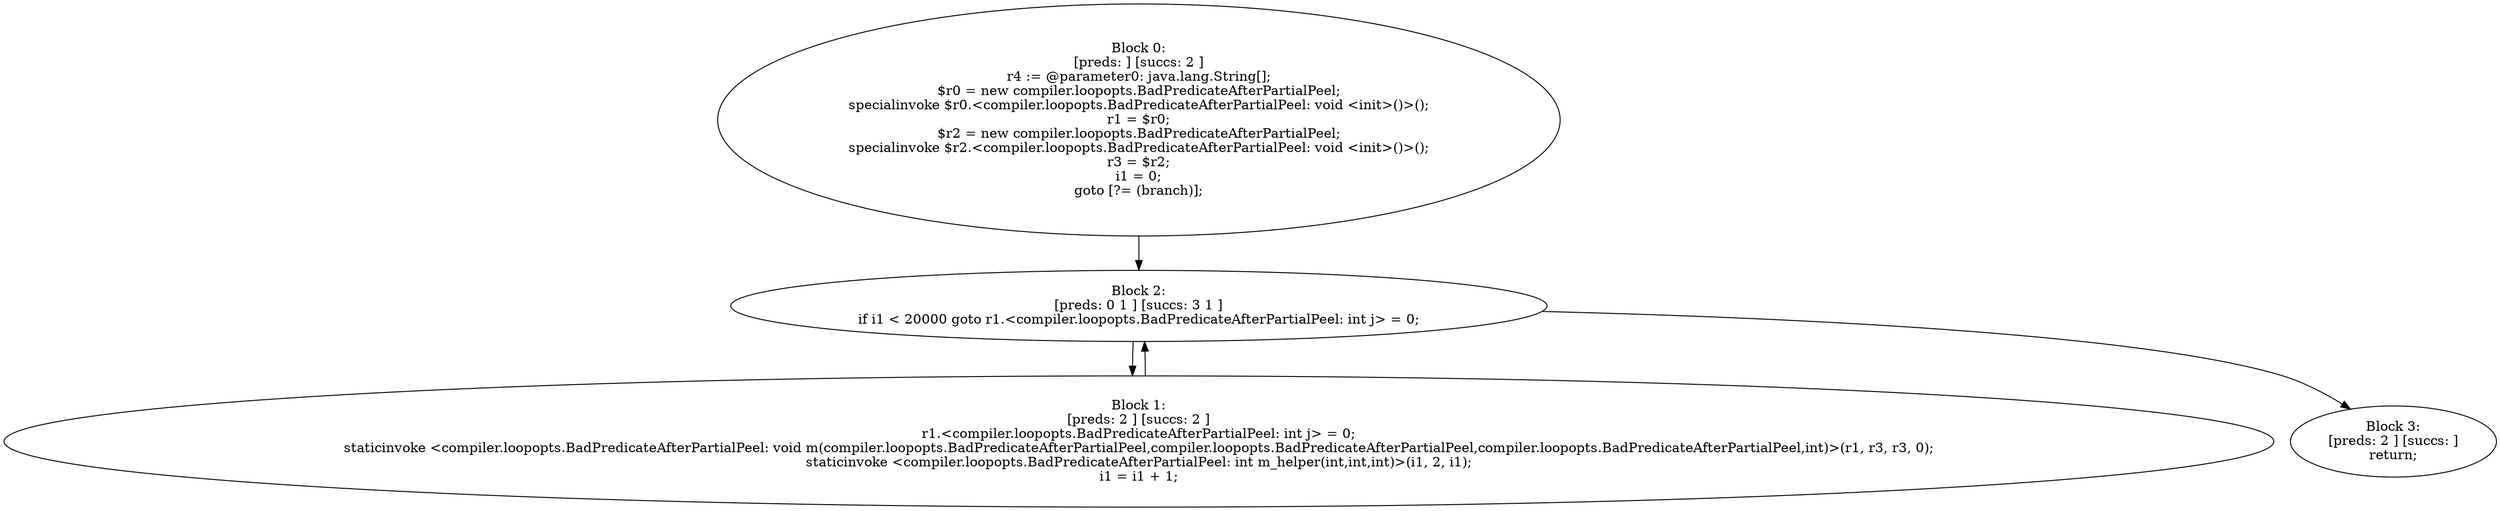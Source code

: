digraph "unitGraph" {
    "Block 0:
[preds: ] [succs: 2 ]
r4 := @parameter0: java.lang.String[];
$r0 = new compiler.loopopts.BadPredicateAfterPartialPeel;
specialinvoke $r0.<compiler.loopopts.BadPredicateAfterPartialPeel: void <init>()>();
r1 = $r0;
$r2 = new compiler.loopopts.BadPredicateAfterPartialPeel;
specialinvoke $r2.<compiler.loopopts.BadPredicateAfterPartialPeel: void <init>()>();
r3 = $r2;
i1 = 0;
goto [?= (branch)];
"
    "Block 1:
[preds: 2 ] [succs: 2 ]
r1.<compiler.loopopts.BadPredicateAfterPartialPeel: int j> = 0;
staticinvoke <compiler.loopopts.BadPredicateAfterPartialPeel: void m(compiler.loopopts.BadPredicateAfterPartialPeel,compiler.loopopts.BadPredicateAfterPartialPeel,compiler.loopopts.BadPredicateAfterPartialPeel,int)>(r1, r3, r3, 0);
staticinvoke <compiler.loopopts.BadPredicateAfterPartialPeel: int m_helper(int,int,int)>(i1, 2, i1);
i1 = i1 + 1;
"
    "Block 2:
[preds: 0 1 ] [succs: 3 1 ]
if i1 < 20000 goto r1.<compiler.loopopts.BadPredicateAfterPartialPeel: int j> = 0;
"
    "Block 3:
[preds: 2 ] [succs: ]
return;
"
    "Block 0:
[preds: ] [succs: 2 ]
r4 := @parameter0: java.lang.String[];
$r0 = new compiler.loopopts.BadPredicateAfterPartialPeel;
specialinvoke $r0.<compiler.loopopts.BadPredicateAfterPartialPeel: void <init>()>();
r1 = $r0;
$r2 = new compiler.loopopts.BadPredicateAfterPartialPeel;
specialinvoke $r2.<compiler.loopopts.BadPredicateAfterPartialPeel: void <init>()>();
r3 = $r2;
i1 = 0;
goto [?= (branch)];
"->"Block 2:
[preds: 0 1 ] [succs: 3 1 ]
if i1 < 20000 goto r1.<compiler.loopopts.BadPredicateAfterPartialPeel: int j> = 0;
";
    "Block 1:
[preds: 2 ] [succs: 2 ]
r1.<compiler.loopopts.BadPredicateAfterPartialPeel: int j> = 0;
staticinvoke <compiler.loopopts.BadPredicateAfterPartialPeel: void m(compiler.loopopts.BadPredicateAfterPartialPeel,compiler.loopopts.BadPredicateAfterPartialPeel,compiler.loopopts.BadPredicateAfterPartialPeel,int)>(r1, r3, r3, 0);
staticinvoke <compiler.loopopts.BadPredicateAfterPartialPeel: int m_helper(int,int,int)>(i1, 2, i1);
i1 = i1 + 1;
"->"Block 2:
[preds: 0 1 ] [succs: 3 1 ]
if i1 < 20000 goto r1.<compiler.loopopts.BadPredicateAfterPartialPeel: int j> = 0;
";
    "Block 2:
[preds: 0 1 ] [succs: 3 1 ]
if i1 < 20000 goto r1.<compiler.loopopts.BadPredicateAfterPartialPeel: int j> = 0;
"->"Block 3:
[preds: 2 ] [succs: ]
return;
";
    "Block 2:
[preds: 0 1 ] [succs: 3 1 ]
if i1 < 20000 goto r1.<compiler.loopopts.BadPredicateAfterPartialPeel: int j> = 0;
"->"Block 1:
[preds: 2 ] [succs: 2 ]
r1.<compiler.loopopts.BadPredicateAfterPartialPeel: int j> = 0;
staticinvoke <compiler.loopopts.BadPredicateAfterPartialPeel: void m(compiler.loopopts.BadPredicateAfterPartialPeel,compiler.loopopts.BadPredicateAfterPartialPeel,compiler.loopopts.BadPredicateAfterPartialPeel,int)>(r1, r3, r3, 0);
staticinvoke <compiler.loopopts.BadPredicateAfterPartialPeel: int m_helper(int,int,int)>(i1, 2, i1);
i1 = i1 + 1;
";
}
